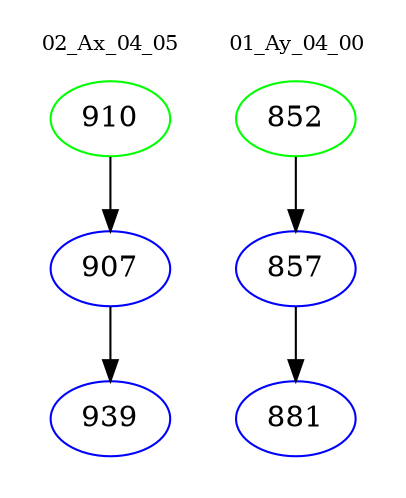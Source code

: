 digraph{
subgraph cluster_0 {
color = white
label = "02_Ax_04_05";
fontsize=10;
T0_910 [label="910", color="green"]
T0_910 -> T0_907 [color="black"]
T0_907 [label="907", color="blue"]
T0_907 -> T0_939 [color="black"]
T0_939 [label="939", color="blue"]
}
subgraph cluster_1 {
color = white
label = "01_Ay_04_00";
fontsize=10;
T1_852 [label="852", color="green"]
T1_852 -> T1_857 [color="black"]
T1_857 [label="857", color="blue"]
T1_857 -> T1_881 [color="black"]
T1_881 [label="881", color="blue"]
}
}
